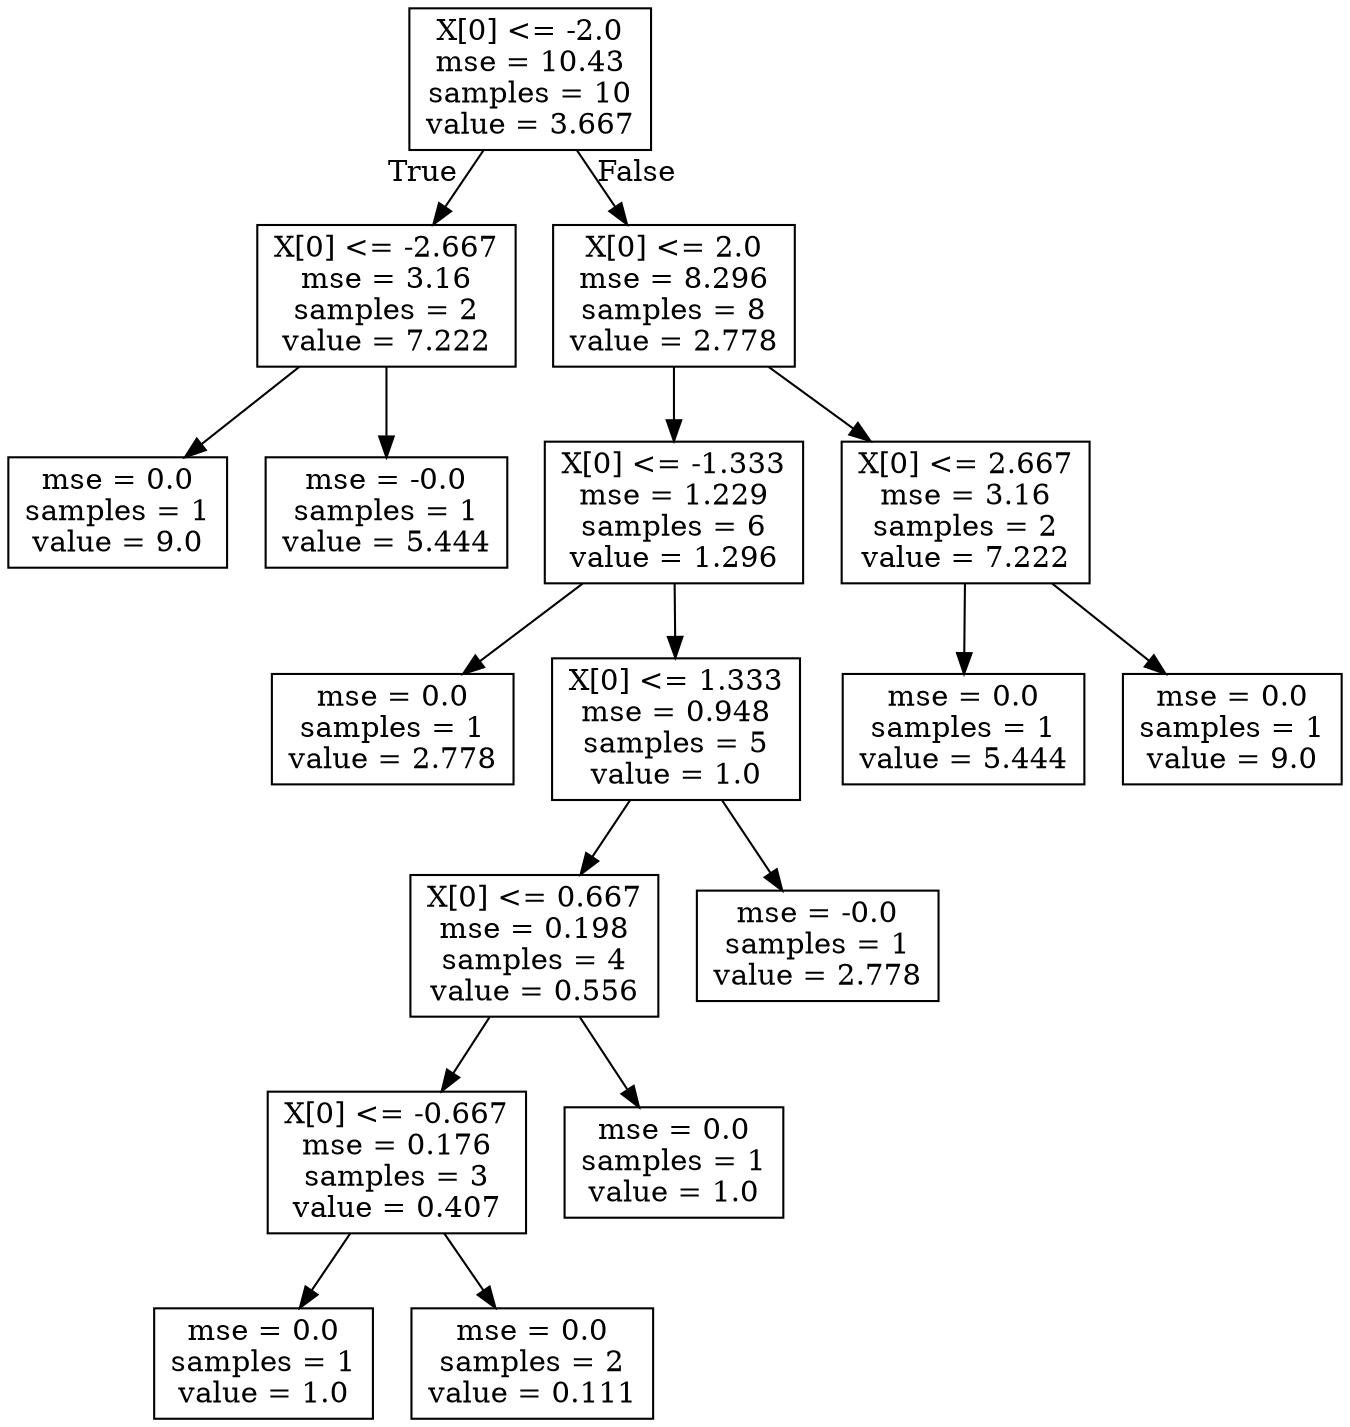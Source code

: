 digraph Tree {
node [shape=box] ;
0 [label="X[0] <= -2.0\nmse = 10.43\nsamples = 10\nvalue = 3.667"] ;
1 [label="X[0] <= -2.667\nmse = 3.16\nsamples = 2\nvalue = 7.222"] ;
0 -> 1 [labeldistance=2.5, labelangle=45, headlabel="True"] ;
2 [label="mse = 0.0\nsamples = 1\nvalue = 9.0"] ;
1 -> 2 ;
3 [label="mse = -0.0\nsamples = 1\nvalue = 5.444"] ;
1 -> 3 ;
4 [label="X[0] <= 2.0\nmse = 8.296\nsamples = 8\nvalue = 2.778"] ;
0 -> 4 [labeldistance=2.5, labelangle=-45, headlabel="False"] ;
5 [label="X[0] <= -1.333\nmse = 1.229\nsamples = 6\nvalue = 1.296"] ;
4 -> 5 ;
6 [label="mse = 0.0\nsamples = 1\nvalue = 2.778"] ;
5 -> 6 ;
7 [label="X[0] <= 1.333\nmse = 0.948\nsamples = 5\nvalue = 1.0"] ;
5 -> 7 ;
8 [label="X[0] <= 0.667\nmse = 0.198\nsamples = 4\nvalue = 0.556"] ;
7 -> 8 ;
9 [label="X[0] <= -0.667\nmse = 0.176\nsamples = 3\nvalue = 0.407"] ;
8 -> 9 ;
10 [label="mse = 0.0\nsamples = 1\nvalue = 1.0"] ;
9 -> 10 ;
11 [label="mse = 0.0\nsamples = 2\nvalue = 0.111"] ;
9 -> 11 ;
12 [label="mse = 0.0\nsamples = 1\nvalue = 1.0"] ;
8 -> 12 ;
13 [label="mse = -0.0\nsamples = 1\nvalue = 2.778"] ;
7 -> 13 ;
14 [label="X[0] <= 2.667\nmse = 3.16\nsamples = 2\nvalue = 7.222"] ;
4 -> 14 ;
15 [label="mse = 0.0\nsamples = 1\nvalue = 5.444"] ;
14 -> 15 ;
16 [label="mse = 0.0\nsamples = 1\nvalue = 9.0"] ;
14 -> 16 ;
}